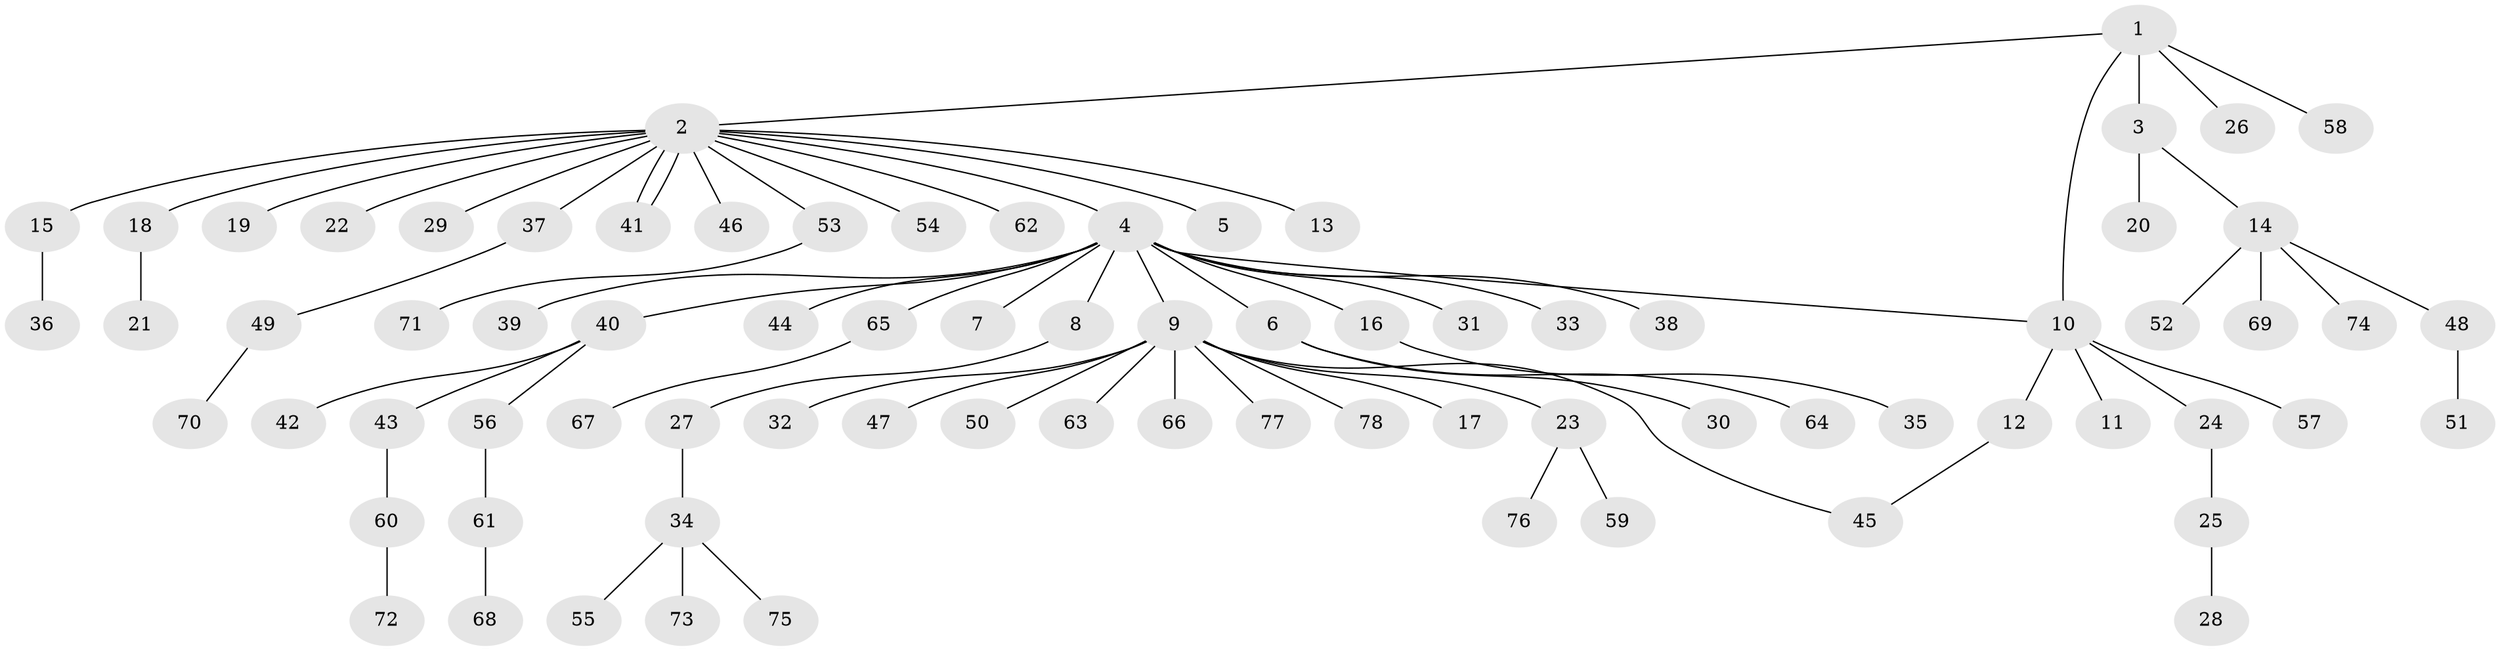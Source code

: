 // Generated by graph-tools (version 1.1) at 2025/49/03/09/25 03:49:49]
// undirected, 78 vertices, 80 edges
graph export_dot {
graph [start="1"]
  node [color=gray90,style=filled];
  1;
  2;
  3;
  4;
  5;
  6;
  7;
  8;
  9;
  10;
  11;
  12;
  13;
  14;
  15;
  16;
  17;
  18;
  19;
  20;
  21;
  22;
  23;
  24;
  25;
  26;
  27;
  28;
  29;
  30;
  31;
  32;
  33;
  34;
  35;
  36;
  37;
  38;
  39;
  40;
  41;
  42;
  43;
  44;
  45;
  46;
  47;
  48;
  49;
  50;
  51;
  52;
  53;
  54;
  55;
  56;
  57;
  58;
  59;
  60;
  61;
  62;
  63;
  64;
  65;
  66;
  67;
  68;
  69;
  70;
  71;
  72;
  73;
  74;
  75;
  76;
  77;
  78;
  1 -- 2;
  1 -- 3;
  1 -- 10;
  1 -- 26;
  1 -- 58;
  2 -- 4;
  2 -- 5;
  2 -- 13;
  2 -- 15;
  2 -- 18;
  2 -- 19;
  2 -- 22;
  2 -- 29;
  2 -- 37;
  2 -- 41;
  2 -- 41;
  2 -- 46;
  2 -- 53;
  2 -- 54;
  2 -- 62;
  3 -- 14;
  3 -- 20;
  4 -- 6;
  4 -- 7;
  4 -- 8;
  4 -- 9;
  4 -- 10;
  4 -- 16;
  4 -- 31;
  4 -- 33;
  4 -- 38;
  4 -- 39;
  4 -- 40;
  4 -- 44;
  4 -- 65;
  6 -- 30;
  6 -- 64;
  8 -- 27;
  9 -- 17;
  9 -- 23;
  9 -- 32;
  9 -- 45;
  9 -- 47;
  9 -- 50;
  9 -- 63;
  9 -- 66;
  9 -- 77;
  9 -- 78;
  10 -- 11;
  10 -- 12;
  10 -- 24;
  10 -- 57;
  12 -- 45;
  14 -- 48;
  14 -- 52;
  14 -- 69;
  14 -- 74;
  15 -- 36;
  16 -- 35;
  18 -- 21;
  23 -- 59;
  23 -- 76;
  24 -- 25;
  25 -- 28;
  27 -- 34;
  34 -- 55;
  34 -- 73;
  34 -- 75;
  37 -- 49;
  40 -- 42;
  40 -- 43;
  40 -- 56;
  43 -- 60;
  48 -- 51;
  49 -- 70;
  53 -- 71;
  56 -- 61;
  60 -- 72;
  61 -- 68;
  65 -- 67;
}
